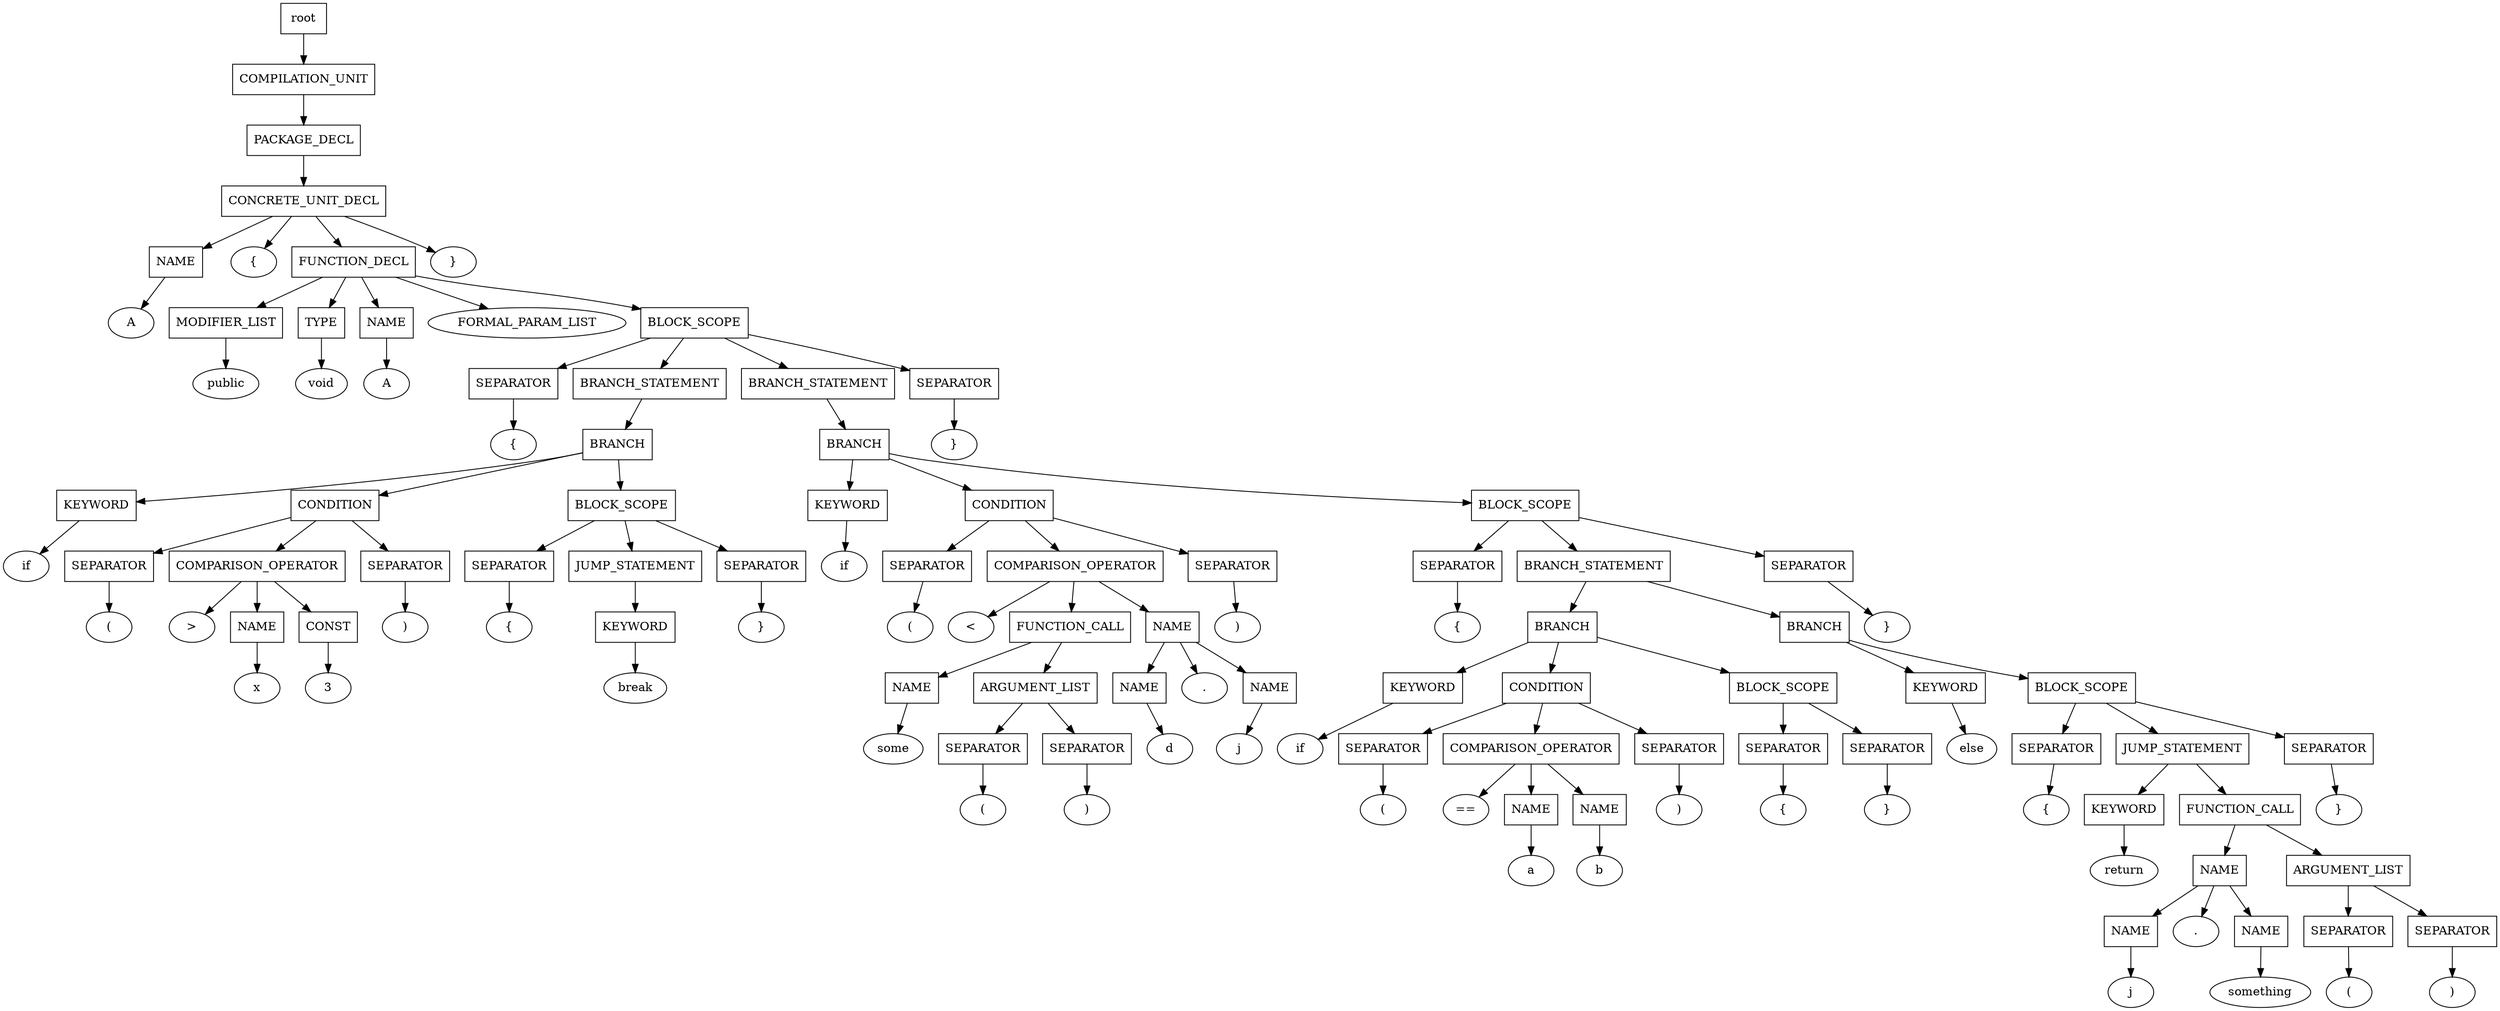 digraph G {
	splines="TRUE";
	n_0 [label="root", shape="rectangle"]
	n_0 -> n_1
	n_1 [label="COMPILATION_UNIT", shape="rectangle"]
	n_1 -> n_2
	n_2 [label="PACKAGE_DECL", shape="rectangle"]
	n_2 -> n_3
	n_3 [label="CONCRETE_UNIT_DECL", shape="rectangle"]
	n_3 -> n_4
	n_4 [label="NAME", shape="rectangle"]
	n_4 -> n_8
	n_8 [label="A", shape="ellipse"]
	n_3 -> n_5
	n_5 [label="{", shape="ellipse"]
	n_3 -> n_6
	n_6 [label="FUNCTION_DECL", shape="rectangle"]
	n_6 -> n_9
	n_9 [label="MODIFIER_LIST", shape="rectangle"]
	n_9 -> n_14
	n_14 [label="public", shape="ellipse"]
	n_6 -> n_10
	n_10 [label="TYPE", shape="rectangle"]
	n_10 -> n_15
	n_15 [label="void", shape="ellipse"]
	n_6 -> n_11
	n_11 [label="NAME", shape="rectangle"]
	n_11 -> n_16
	n_16 [label="A", shape="ellipse"]
	n_6 -> n_12
	n_12 [label="FORMAL_PARAM_LIST", shape="ellipse"]
	n_6 -> n_13
	n_13 [label="BLOCK_SCOPE", shape="rectangle"]
	n_13 -> n_17
	n_17 [label="SEPARATOR", shape="rectangle"]
	n_17 -> n_21
	n_21 [label="{", shape="ellipse"]
	n_13 -> n_18
	n_18 [label="BRANCH_STATEMENT", shape="rectangle"]
	n_18 -> n_22
	n_22 [label="BRANCH", shape="rectangle"]
	n_22 -> n_25
	n_25 [label="KEYWORD", shape="rectangle"]
	n_25 -> n_31
	n_31 [label="if", shape="ellipse"]
	n_22 -> n_26
	n_26 [label="CONDITION", shape="rectangle"]
	n_26 -> n_32
	n_32 [label="SEPARATOR", shape="rectangle"]
	n_32 -> n_45
	n_45 [label="(", shape="ellipse"]
	n_26 -> n_33
	n_33 [label="COMPARISON_OPERATOR", shape="rectangle"]
	n_33 -> n_46
	n_46 [label=">", shape="ellipse"]
	n_33 -> n_47
	n_47 [label="NAME", shape="rectangle"]
	n_47 -> n_62
	n_62 [label="x", shape="ellipse"]
	n_33 -> n_48
	n_48 [label="CONST", shape="rectangle"]
	n_48 -> n_63
	n_63 [label="3", shape="ellipse"]
	n_26 -> n_34
	n_34 [label="SEPARATOR", shape="rectangle"]
	n_34 -> n_49
	n_49 [label=")", shape="ellipse"]
	n_22 -> n_27
	n_27 [label="BLOCK_SCOPE", shape="rectangle"]
	n_27 -> n_35
	n_35 [label="SEPARATOR", shape="rectangle"]
	n_35 -> n_50
	n_50 [label="{", shape="ellipse"]
	n_27 -> n_36
	n_36 [label="JUMP_STATEMENT", shape="rectangle"]
	n_36 -> n_51
	n_51 [label="KEYWORD", shape="rectangle"]
	n_51 -> n_64
	n_64 [label="break", shape="ellipse"]
	n_27 -> n_37
	n_37 [label="SEPARATOR", shape="rectangle"]
	n_37 -> n_52
	n_52 [label="}", shape="ellipse"]
	n_13 -> n_19
	n_19 [label="BRANCH_STATEMENT", shape="rectangle"]
	n_19 -> n_23
	n_23 [label="BRANCH", shape="rectangle"]
	n_23 -> n_28
	n_28 [label="KEYWORD", shape="rectangle"]
	n_28 -> n_38
	n_38 [label="if", shape="ellipse"]
	n_23 -> n_29
	n_29 [label="CONDITION", shape="rectangle"]
	n_29 -> n_39
	n_39 [label="SEPARATOR", shape="rectangle"]
	n_39 -> n_53
	n_53 [label="(", shape="ellipse"]
	n_29 -> n_40
	n_40 [label="COMPARISON_OPERATOR", shape="rectangle"]
	n_40 -> n_54
	n_54 [label="<", shape="ellipse"]
	n_40 -> n_55
	n_55 [label="FUNCTION_CALL", shape="rectangle"]
	n_55 -> n_65
	n_65 [label="NAME", shape="rectangle"]
	n_65 -> n_75
	n_75 [label="some", shape="ellipse"]
	n_55 -> n_66
	n_66 [label="ARGUMENT_LIST", shape="rectangle"]
	n_66 -> n_76
	n_76 [label="SEPARATOR", shape="rectangle"]
	n_76 -> n_90
	n_90 [label="(", shape="ellipse"]
	n_66 -> n_77
	n_77 [label="SEPARATOR", shape="rectangle"]
	n_77 -> n_91
	n_91 [label=")", shape="ellipse"]
	n_40 -> n_56
	n_56 [label="NAME", shape="rectangle"]
	n_56 -> n_67
	n_67 [label="NAME", shape="rectangle"]
	n_67 -> n_78
	n_78 [label="d", shape="ellipse"]
	n_56 -> n_68
	n_68 [label=".", shape="ellipse"]
	n_56 -> n_69
	n_69 [label="NAME", shape="rectangle"]
	n_69 -> n_79
	n_79 [label="j", shape="ellipse"]
	n_29 -> n_41
	n_41 [label="SEPARATOR", shape="rectangle"]
	n_41 -> n_57
	n_57 [label=")", shape="ellipse"]
	n_23 -> n_30
	n_30 [label="BLOCK_SCOPE", shape="rectangle"]
	n_30 -> n_42
	n_42 [label="SEPARATOR", shape="rectangle"]
	n_42 -> n_58
	n_58 [label="{", shape="ellipse"]
	n_30 -> n_43
	n_43 [label="BRANCH_STATEMENT", shape="rectangle"]
	n_43 -> n_59
	n_59 [label="BRANCH", shape="rectangle"]
	n_59 -> n_70
	n_70 [label="KEYWORD", shape="rectangle"]
	n_70 -> n_80
	n_80 [label="if", shape="ellipse"]
	n_59 -> n_71
	n_71 [label="CONDITION", shape="rectangle"]
	n_71 -> n_81
	n_81 [label="SEPARATOR", shape="rectangle"]
	n_81 -> n_92
	n_92 [label="(", shape="ellipse"]
	n_71 -> n_82
	n_82 [label="COMPARISON_OPERATOR", shape="rectangle"]
	n_82 -> n_93
	n_93 [label="==", shape="ellipse"]
	n_82 -> n_94
	n_94 [label="NAME", shape="rectangle"]
	n_94 -> n_103
	n_103 [label="a", shape="ellipse"]
	n_82 -> n_95
	n_95 [label="NAME", shape="rectangle"]
	n_95 -> n_104
	n_104 [label="b", shape="ellipse"]
	n_71 -> n_83
	n_83 [label="SEPARATOR", shape="rectangle"]
	n_83 -> n_96
	n_96 [label=")", shape="ellipse"]
	n_59 -> n_72
	n_72 [label="BLOCK_SCOPE", shape="rectangle"]
	n_72 -> n_84
	n_84 [label="SEPARATOR", shape="rectangle"]
	n_84 -> n_97
	n_97 [label="{", shape="ellipse"]
	n_72 -> n_85
	n_85 [label="SEPARATOR", shape="rectangle"]
	n_85 -> n_98
	n_98 [label="}", shape="ellipse"]
	n_43 -> n_60
	n_60 [label="BRANCH", shape="rectangle"]
	n_60 -> n_73
	n_73 [label="KEYWORD", shape="rectangle"]
	n_73 -> n_86
	n_86 [label="else", shape="ellipse"]
	n_60 -> n_74
	n_74 [label="BLOCK_SCOPE", shape="rectangle"]
	n_74 -> n_87
	n_87 [label="SEPARATOR", shape="rectangle"]
	n_87 -> n_99
	n_99 [label="{", shape="ellipse"]
	n_74 -> n_88
	n_88 [label="JUMP_STATEMENT", shape="rectangle"]
	n_88 -> n_100
	n_100 [label="KEYWORD", shape="rectangle"]
	n_100 -> n_105
	n_105 [label="return", shape="ellipse"]
	n_88 -> n_101
	n_101 [label="FUNCTION_CALL", shape="rectangle"]
	n_101 -> n_106
	n_106 [label="NAME", shape="rectangle"]
	n_106 -> n_108
	n_108 [label="NAME", shape="rectangle"]
	n_108 -> n_113
	n_113 [label="j", shape="ellipse"]
	n_106 -> n_109
	n_109 [label=".", shape="ellipse"]
	n_106 -> n_110
	n_110 [label="NAME", shape="rectangle"]
	n_110 -> n_114
	n_114 [label="something", shape="ellipse"]
	n_101 -> n_107
	n_107 [label="ARGUMENT_LIST", shape="rectangle"]
	n_107 -> n_111
	n_111 [label="SEPARATOR", shape="rectangle"]
	n_111 -> n_115
	n_115 [label="(", shape="ellipse"]
	n_107 -> n_112
	n_112 [label="SEPARATOR", shape="rectangle"]
	n_112 -> n_116
	n_116 [label=")", shape="ellipse"]
	n_74 -> n_89
	n_89 [label="SEPARATOR", shape="rectangle"]
	n_89 -> n_102
	n_102 [label="}", shape="ellipse"]
	n_30 -> n_44
	n_44 [label="SEPARATOR", shape="rectangle"]
	n_44 -> n_61
	n_61 [label="}", shape="ellipse"]
	n_13 -> n_20
	n_20 [label="SEPARATOR", shape="rectangle"]
	n_20 -> n_24
	n_24 [label="}", shape="ellipse"]
	n_3 -> n_7
	n_7 [label="}", shape="ellipse"]
}